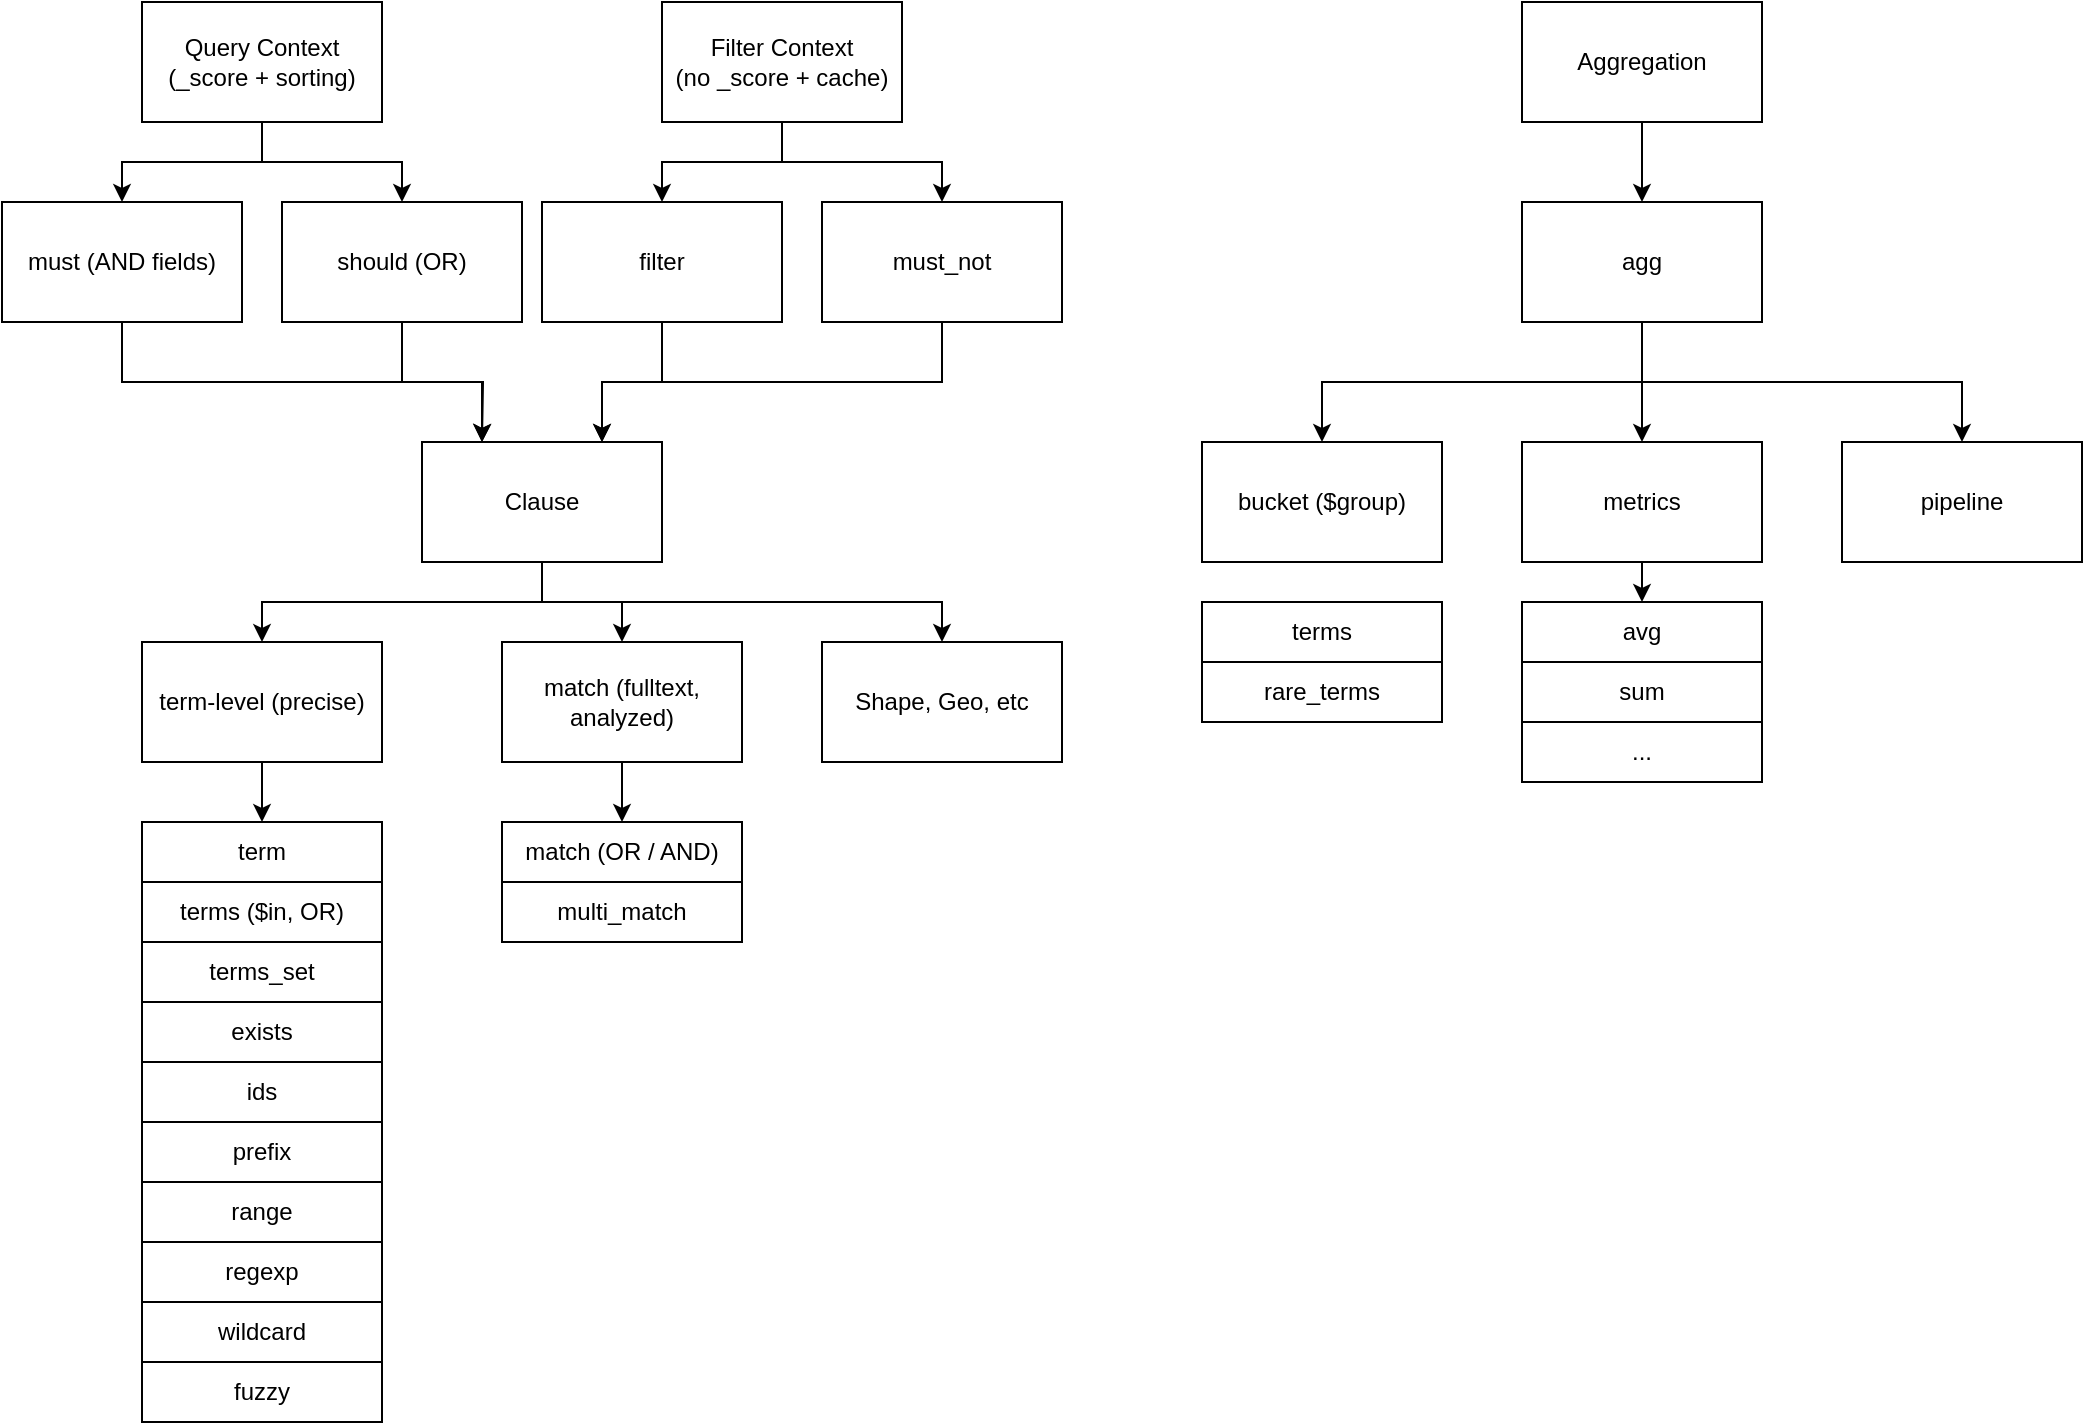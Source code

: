 <mxfile version="18.0.4" type="device"><diagram id="4itq-ejCpbY787FGzX93" name="Page-1"><mxGraphModel dx="851" dy="546" grid="1" gridSize="10" guides="1" tooltips="1" connect="1" arrows="1" fold="1" page="1" pageScale="1" pageWidth="850" pageHeight="1100" math="0" shadow="0"><root><mxCell id="0"/><mxCell id="1" parent="0"/><mxCell id="zoVuqOnE3KJZ5exQXvvS-6" value="" style="edgeStyle=orthogonalEdgeStyle;rounded=0;orthogonalLoop=1;jettySize=auto;html=1;" edge="1" parent="1" source="zoVuqOnE3KJZ5exQXvvS-1" target="zoVuqOnE3KJZ5exQXvvS-5"><mxGeometry relative="1" as="geometry"/></mxCell><mxCell id="zoVuqOnE3KJZ5exQXvvS-10" style="edgeStyle=orthogonalEdgeStyle;rounded=0;orthogonalLoop=1;jettySize=auto;html=1;exitX=0.5;exitY=1;exitDx=0;exitDy=0;" edge="1" parent="1" source="zoVuqOnE3KJZ5exQXvvS-1" target="zoVuqOnE3KJZ5exQXvvS-9"><mxGeometry relative="1" as="geometry"/></mxCell><mxCell id="zoVuqOnE3KJZ5exQXvvS-1" value="Query Context (_score + sorting)" style="rounded=0;whiteSpace=wrap;html=1;" vertex="1" parent="1"><mxGeometry x="100" y="40" width="120" height="60" as="geometry"/></mxCell><mxCell id="zoVuqOnE3KJZ5exQXvvS-11" style="edgeStyle=orthogonalEdgeStyle;rounded=0;orthogonalLoop=1;jettySize=auto;html=1;exitX=0.5;exitY=1;exitDx=0;exitDy=0;entryX=0.5;entryY=0;entryDx=0;entryDy=0;" edge="1" parent="1" source="zoVuqOnE3KJZ5exQXvvS-2" target="zoVuqOnE3KJZ5exQXvvS-7"><mxGeometry relative="1" as="geometry"/></mxCell><mxCell id="zoVuqOnE3KJZ5exQXvvS-12" style="edgeStyle=orthogonalEdgeStyle;rounded=0;orthogonalLoop=1;jettySize=auto;html=1;exitX=0.5;exitY=1;exitDx=0;exitDy=0;entryX=0.5;entryY=0;entryDx=0;entryDy=0;" edge="1" parent="1" source="zoVuqOnE3KJZ5exQXvvS-2" target="zoVuqOnE3KJZ5exQXvvS-8"><mxGeometry relative="1" as="geometry"/></mxCell><mxCell id="zoVuqOnE3KJZ5exQXvvS-2" value="Filter Context &lt;br&gt;(no _score + cache)" style="rounded=0;whiteSpace=wrap;html=1;" vertex="1" parent="1"><mxGeometry x="360" y="40" width="120" height="60" as="geometry"/></mxCell><mxCell id="zoVuqOnE3KJZ5exQXvvS-34" style="edgeStyle=orthogonalEdgeStyle;rounded=0;orthogonalLoop=1;jettySize=auto;html=1;exitX=0.5;exitY=1;exitDx=0;exitDy=0;entryX=0.5;entryY=0;entryDx=0;entryDy=0;" edge="1" parent="1" source="zoVuqOnE3KJZ5exQXvvS-3" target="zoVuqOnE3KJZ5exQXvvS-33"><mxGeometry relative="1" as="geometry"/></mxCell><mxCell id="zoVuqOnE3KJZ5exQXvvS-3" value="Aggregation" style="rounded=0;whiteSpace=wrap;html=1;" vertex="1" parent="1"><mxGeometry x="790" y="40" width="120" height="60" as="geometry"/></mxCell><mxCell id="zoVuqOnE3KJZ5exQXvvS-26" style="edgeStyle=orthogonalEdgeStyle;rounded=0;orthogonalLoop=1;jettySize=auto;html=1;exitX=0.5;exitY=1;exitDx=0;exitDy=0;entryX=0.25;entryY=0;entryDx=0;entryDy=0;" edge="1" parent="1" source="zoVuqOnE3KJZ5exQXvvS-5" target="zoVuqOnE3KJZ5exQXvvS-13"><mxGeometry relative="1" as="geometry"/></mxCell><mxCell id="zoVuqOnE3KJZ5exQXvvS-5" value="must (AND fields)" style="whiteSpace=wrap;html=1;rounded=0;" vertex="1" parent="1"><mxGeometry x="30" y="140" width="120" height="60" as="geometry"/></mxCell><mxCell id="zoVuqOnE3KJZ5exQXvvS-28" style="edgeStyle=orthogonalEdgeStyle;rounded=0;orthogonalLoop=1;jettySize=auto;html=1;exitX=0.5;exitY=1;exitDx=0;exitDy=0;entryX=0.75;entryY=0;entryDx=0;entryDy=0;" edge="1" parent="1" source="zoVuqOnE3KJZ5exQXvvS-7" target="zoVuqOnE3KJZ5exQXvvS-13"><mxGeometry relative="1" as="geometry"/></mxCell><mxCell id="zoVuqOnE3KJZ5exQXvvS-7" value="filter" style="whiteSpace=wrap;html=1;rounded=0;" vertex="1" parent="1"><mxGeometry x="300" y="140" width="120" height="60" as="geometry"/></mxCell><mxCell id="zoVuqOnE3KJZ5exQXvvS-29" style="edgeStyle=orthogonalEdgeStyle;rounded=0;orthogonalLoop=1;jettySize=auto;html=1;exitX=0.5;exitY=1;exitDx=0;exitDy=0;entryX=0.75;entryY=0;entryDx=0;entryDy=0;" edge="1" parent="1" source="zoVuqOnE3KJZ5exQXvvS-8" target="zoVuqOnE3KJZ5exQXvvS-13"><mxGeometry relative="1" as="geometry"/></mxCell><mxCell id="zoVuqOnE3KJZ5exQXvvS-8" value="must_not" style="whiteSpace=wrap;html=1;rounded=0;" vertex="1" parent="1"><mxGeometry x="440" y="140" width="120" height="60" as="geometry"/></mxCell><mxCell id="zoVuqOnE3KJZ5exQXvvS-27" style="edgeStyle=orthogonalEdgeStyle;rounded=0;orthogonalLoop=1;jettySize=auto;html=1;exitX=0.5;exitY=1;exitDx=0;exitDy=0;" edge="1" parent="1" source="zoVuqOnE3KJZ5exQXvvS-9"><mxGeometry relative="1" as="geometry"><mxPoint x="270" y="260" as="targetPoint"/></mxGeometry></mxCell><mxCell id="zoVuqOnE3KJZ5exQXvvS-9" value="should (OR)" style="whiteSpace=wrap;html=1;rounded=0;" vertex="1" parent="1"><mxGeometry x="170" y="140" width="120" height="60" as="geometry"/></mxCell><mxCell id="zoVuqOnE3KJZ5exQXvvS-15" style="edgeStyle=orthogonalEdgeStyle;rounded=0;orthogonalLoop=1;jettySize=auto;html=1;exitX=0.5;exitY=1;exitDx=0;exitDy=0;" edge="1" parent="1" source="zoVuqOnE3KJZ5exQXvvS-13" target="zoVuqOnE3KJZ5exQXvvS-14"><mxGeometry relative="1" as="geometry"/></mxCell><mxCell id="zoVuqOnE3KJZ5exQXvvS-32" style="edgeStyle=orthogonalEdgeStyle;rounded=0;orthogonalLoop=1;jettySize=auto;html=1;exitX=0.5;exitY=1;exitDx=0;exitDy=0;" edge="1" parent="1" source="zoVuqOnE3KJZ5exQXvvS-13" target="zoVuqOnE3KJZ5exQXvvS-31"><mxGeometry relative="1" as="geometry"/></mxCell><mxCell id="zoVuqOnE3KJZ5exQXvvS-53" style="edgeStyle=orthogonalEdgeStyle;rounded=0;orthogonalLoop=1;jettySize=auto;html=1;exitX=0.5;exitY=1;exitDx=0;exitDy=0;" edge="1" parent="1" source="zoVuqOnE3KJZ5exQXvvS-13" target="zoVuqOnE3KJZ5exQXvvS-52"><mxGeometry relative="1" as="geometry"/></mxCell><mxCell id="zoVuqOnE3KJZ5exQXvvS-13" value="Clause" style="rounded=0;whiteSpace=wrap;html=1;" vertex="1" parent="1"><mxGeometry x="240" y="260" width="120" height="60" as="geometry"/></mxCell><mxCell id="zoVuqOnE3KJZ5exQXvvS-17" style="edgeStyle=orthogonalEdgeStyle;rounded=0;orthogonalLoop=1;jettySize=auto;html=1;exitX=0.5;exitY=1;exitDx=0;exitDy=0;entryX=0.5;entryY=0;entryDx=0;entryDy=0;" edge="1" parent="1" source="zoVuqOnE3KJZ5exQXvvS-14" target="zoVuqOnE3KJZ5exQXvvS-16"><mxGeometry relative="1" as="geometry"/></mxCell><mxCell id="zoVuqOnE3KJZ5exQXvvS-14" value="term-level (precise)" style="rounded=0;whiteSpace=wrap;html=1;" vertex="1" parent="1"><mxGeometry x="100" y="360" width="120" height="60" as="geometry"/></mxCell><mxCell id="zoVuqOnE3KJZ5exQXvvS-16" value="term" style="rounded=0;whiteSpace=wrap;html=1;" vertex="1" parent="1"><mxGeometry x="100" y="450" width="120" height="30" as="geometry"/></mxCell><mxCell id="zoVuqOnE3KJZ5exQXvvS-18" value="exists" style="rounded=0;whiteSpace=wrap;html=1;" vertex="1" parent="1"><mxGeometry x="100" y="540" width="120" height="30" as="geometry"/></mxCell><mxCell id="zoVuqOnE3KJZ5exQXvvS-19" value="ids" style="rounded=0;whiteSpace=wrap;html=1;" vertex="1" parent="1"><mxGeometry x="100" y="570" width="120" height="30" as="geometry"/></mxCell><mxCell id="zoVuqOnE3KJZ5exQXvvS-20" value="prefix" style="rounded=0;whiteSpace=wrap;html=1;" vertex="1" parent="1"><mxGeometry x="100" y="600" width="120" height="30" as="geometry"/></mxCell><mxCell id="zoVuqOnE3KJZ5exQXvvS-21" value="range" style="rounded=0;whiteSpace=wrap;html=1;" vertex="1" parent="1"><mxGeometry x="100" y="630" width="120" height="30" as="geometry"/></mxCell><mxCell id="zoVuqOnE3KJZ5exQXvvS-22" value="regexp" style="rounded=0;whiteSpace=wrap;html=1;" vertex="1" parent="1"><mxGeometry x="100" y="660" width="120" height="30" as="geometry"/></mxCell><mxCell id="zoVuqOnE3KJZ5exQXvvS-23" value="wildcard" style="rounded=0;whiteSpace=wrap;html=1;" vertex="1" parent="1"><mxGeometry x="100" y="690" width="120" height="30" as="geometry"/></mxCell><mxCell id="zoVuqOnE3KJZ5exQXvvS-24" value="terms_set" style="rounded=0;whiteSpace=wrap;html=1;" vertex="1" parent="1"><mxGeometry x="100" y="510" width="120" height="30" as="geometry"/></mxCell><mxCell id="zoVuqOnE3KJZ5exQXvvS-25" value="terms ($in, OR)" style="rounded=0;whiteSpace=wrap;html=1;" vertex="1" parent="1"><mxGeometry x="100" y="480" width="120" height="30" as="geometry"/></mxCell><mxCell id="zoVuqOnE3KJZ5exQXvvS-30" value="fuzzy" style="rounded=0;whiteSpace=wrap;html=1;" vertex="1" parent="1"><mxGeometry x="100" y="720" width="120" height="30" as="geometry"/></mxCell><mxCell id="zoVuqOnE3KJZ5exQXvvS-50" style="edgeStyle=orthogonalEdgeStyle;rounded=0;orthogonalLoop=1;jettySize=auto;html=1;exitX=0.5;exitY=1;exitDx=0;exitDy=0;entryX=0.5;entryY=0;entryDx=0;entryDy=0;" edge="1" parent="1" source="zoVuqOnE3KJZ5exQXvvS-31" target="zoVuqOnE3KJZ5exQXvvS-49"><mxGeometry relative="1" as="geometry"/></mxCell><mxCell id="zoVuqOnE3KJZ5exQXvvS-31" value="match (fulltext, analyzed)" style="rounded=0;whiteSpace=wrap;html=1;" vertex="1" parent="1"><mxGeometry x="280" y="360" width="120" height="60" as="geometry"/></mxCell><mxCell id="zoVuqOnE3KJZ5exQXvvS-39" style="edgeStyle=orthogonalEdgeStyle;rounded=0;orthogonalLoop=1;jettySize=auto;html=1;exitX=0.5;exitY=1;exitDx=0;exitDy=0;entryX=0.5;entryY=0;entryDx=0;entryDy=0;" edge="1" parent="1" source="zoVuqOnE3KJZ5exQXvvS-33" target="zoVuqOnE3KJZ5exQXvvS-35"><mxGeometry relative="1" as="geometry"/></mxCell><mxCell id="zoVuqOnE3KJZ5exQXvvS-40" style="edgeStyle=orthogonalEdgeStyle;rounded=0;orthogonalLoop=1;jettySize=auto;html=1;exitX=0.5;exitY=1;exitDx=0;exitDy=0;entryX=0.5;entryY=0;entryDx=0;entryDy=0;" edge="1" parent="1" source="zoVuqOnE3KJZ5exQXvvS-33" target="zoVuqOnE3KJZ5exQXvvS-36"><mxGeometry relative="1" as="geometry"/></mxCell><mxCell id="zoVuqOnE3KJZ5exQXvvS-41" style="edgeStyle=orthogonalEdgeStyle;rounded=0;orthogonalLoop=1;jettySize=auto;html=1;exitX=0.5;exitY=1;exitDx=0;exitDy=0;" edge="1" parent="1" source="zoVuqOnE3KJZ5exQXvvS-33" target="zoVuqOnE3KJZ5exQXvvS-37"><mxGeometry relative="1" as="geometry"/></mxCell><mxCell id="zoVuqOnE3KJZ5exQXvvS-33" value="agg" style="whiteSpace=wrap;html=1;rounded=0;" vertex="1" parent="1"><mxGeometry x="790" y="140" width="120" height="60" as="geometry"/></mxCell><mxCell id="zoVuqOnE3KJZ5exQXvvS-35" value="bucket ($group)" style="whiteSpace=wrap;html=1;rounded=0;" vertex="1" parent="1"><mxGeometry x="630" y="260" width="120" height="60" as="geometry"/></mxCell><mxCell id="zoVuqOnE3KJZ5exQXvvS-43" style="edgeStyle=orthogonalEdgeStyle;rounded=0;orthogonalLoop=1;jettySize=auto;html=1;exitX=0.5;exitY=1;exitDx=0;exitDy=0;entryX=0.5;entryY=0;entryDx=0;entryDy=0;" edge="1" parent="1" source="zoVuqOnE3KJZ5exQXvvS-36" target="zoVuqOnE3KJZ5exQXvvS-42"><mxGeometry relative="1" as="geometry"/></mxCell><mxCell id="zoVuqOnE3KJZ5exQXvvS-36" value="metrics" style="whiteSpace=wrap;html=1;rounded=0;" vertex="1" parent="1"><mxGeometry x="790" y="260" width="120" height="60" as="geometry"/></mxCell><mxCell id="zoVuqOnE3KJZ5exQXvvS-37" value="pipeline" style="whiteSpace=wrap;html=1;rounded=0;" vertex="1" parent="1"><mxGeometry x="950" y="260" width="120" height="60" as="geometry"/></mxCell><mxCell id="zoVuqOnE3KJZ5exQXvvS-42" value="avg" style="rounded=0;whiteSpace=wrap;html=1;" vertex="1" parent="1"><mxGeometry x="790" y="340" width="120" height="30" as="geometry"/></mxCell><mxCell id="zoVuqOnE3KJZ5exQXvvS-44" value="sum" style="rounded=0;whiteSpace=wrap;html=1;" vertex="1" parent="1"><mxGeometry x="790" y="370" width="120" height="30" as="geometry"/></mxCell><mxCell id="zoVuqOnE3KJZ5exQXvvS-45" value="..." style="rounded=0;whiteSpace=wrap;html=1;" vertex="1" parent="1"><mxGeometry x="790" y="400" width="120" height="30" as="geometry"/></mxCell><UserObject label="terms" link="https://www.elastic.co/guide/en/elasticsearch/reference/8.4/search-aggregations-bucket-terms-aggregation.html" id="zoVuqOnE3KJZ5exQXvvS-46"><mxCell style="rounded=0;whiteSpace=wrap;html=1;" vertex="1" parent="1"><mxGeometry x="630" y="340" width="120" height="30" as="geometry"/></mxCell></UserObject><mxCell id="zoVuqOnE3KJZ5exQXvvS-47" value="rare_terms" style="rounded=0;whiteSpace=wrap;html=1;" vertex="1" parent="1"><mxGeometry x="630" y="370" width="120" height="30" as="geometry"/></mxCell><mxCell id="zoVuqOnE3KJZ5exQXvvS-48" value="multi_match" style="rounded=0;whiteSpace=wrap;html=1;" vertex="1" parent="1"><mxGeometry x="280" y="480" width="120" height="30" as="geometry"/></mxCell><mxCell id="zoVuqOnE3KJZ5exQXvvS-49" value="match (OR / AND)" style="rounded=0;whiteSpace=wrap;html=1;" vertex="1" parent="1"><mxGeometry x="280" y="450" width="120" height="30" as="geometry"/></mxCell><mxCell id="zoVuqOnE3KJZ5exQXvvS-52" value="Shape, Geo, etc" style="rounded=0;whiteSpace=wrap;html=1;" vertex="1" parent="1"><mxGeometry x="440" y="360" width="120" height="60" as="geometry"/></mxCell></root></mxGraphModel></diagram></mxfile>